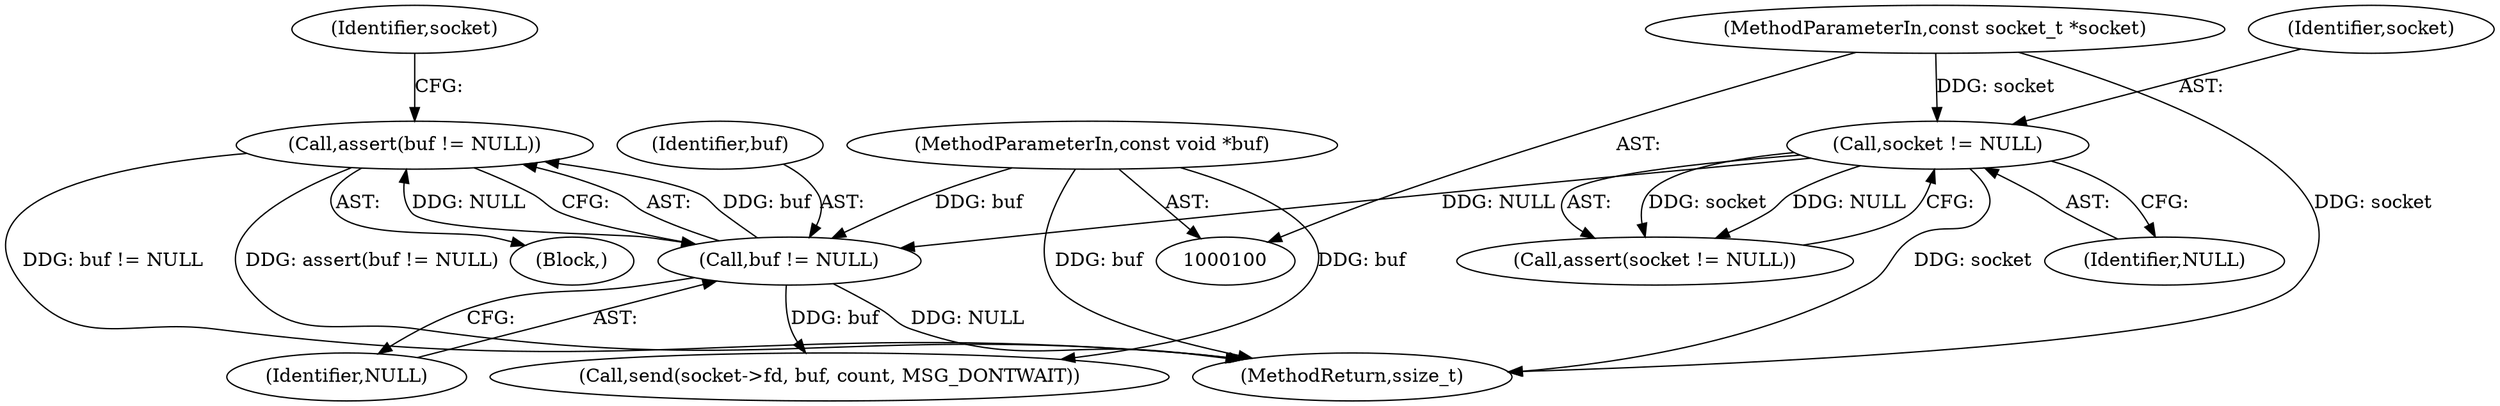 digraph "0_Android_472271b153c5dc53c28beac55480a8d8434b2d5c_64@API" {
"1000109" [label="(Call,assert(buf != NULL))"];
"1000110" [label="(Call,buf != NULL)"];
"1000102" [label="(MethodParameterIn,const void *buf)"];
"1000106" [label="(Call,socket != NULL)"];
"1000101" [label="(MethodParameterIn,const socket_t *socket)"];
"1000112" [label="(Identifier,NULL)"];
"1000122" [label="(MethodReturn,ssize_t)"];
"1000110" [label="(Call,buf != NULL)"];
"1000102" [label="(MethodParameterIn,const void *buf)"];
"1000115" [label="(Call,send(socket->fd, buf, count, MSG_DONTWAIT))"];
"1000105" [label="(Call,assert(socket != NULL))"];
"1000101" [label="(MethodParameterIn,const socket_t *socket)"];
"1000109" [label="(Call,assert(buf != NULL))"];
"1000111" [label="(Identifier,buf)"];
"1000117" [label="(Identifier,socket)"];
"1000108" [label="(Identifier,NULL)"];
"1000106" [label="(Call,socket != NULL)"];
"1000104" [label="(Block,)"];
"1000107" [label="(Identifier,socket)"];
"1000109" -> "1000104"  [label="AST: "];
"1000109" -> "1000110"  [label="CFG: "];
"1000110" -> "1000109"  [label="AST: "];
"1000117" -> "1000109"  [label="CFG: "];
"1000109" -> "1000122"  [label="DDG: buf != NULL"];
"1000109" -> "1000122"  [label="DDG: assert(buf != NULL)"];
"1000110" -> "1000109"  [label="DDG: buf"];
"1000110" -> "1000109"  [label="DDG: NULL"];
"1000110" -> "1000112"  [label="CFG: "];
"1000111" -> "1000110"  [label="AST: "];
"1000112" -> "1000110"  [label="AST: "];
"1000110" -> "1000122"  [label="DDG: NULL"];
"1000102" -> "1000110"  [label="DDG: buf"];
"1000106" -> "1000110"  [label="DDG: NULL"];
"1000110" -> "1000115"  [label="DDG: buf"];
"1000102" -> "1000100"  [label="AST: "];
"1000102" -> "1000122"  [label="DDG: buf"];
"1000102" -> "1000115"  [label="DDG: buf"];
"1000106" -> "1000105"  [label="AST: "];
"1000106" -> "1000108"  [label="CFG: "];
"1000107" -> "1000106"  [label="AST: "];
"1000108" -> "1000106"  [label="AST: "];
"1000105" -> "1000106"  [label="CFG: "];
"1000106" -> "1000122"  [label="DDG: socket"];
"1000106" -> "1000105"  [label="DDG: socket"];
"1000106" -> "1000105"  [label="DDG: NULL"];
"1000101" -> "1000106"  [label="DDG: socket"];
"1000101" -> "1000100"  [label="AST: "];
"1000101" -> "1000122"  [label="DDG: socket"];
}
